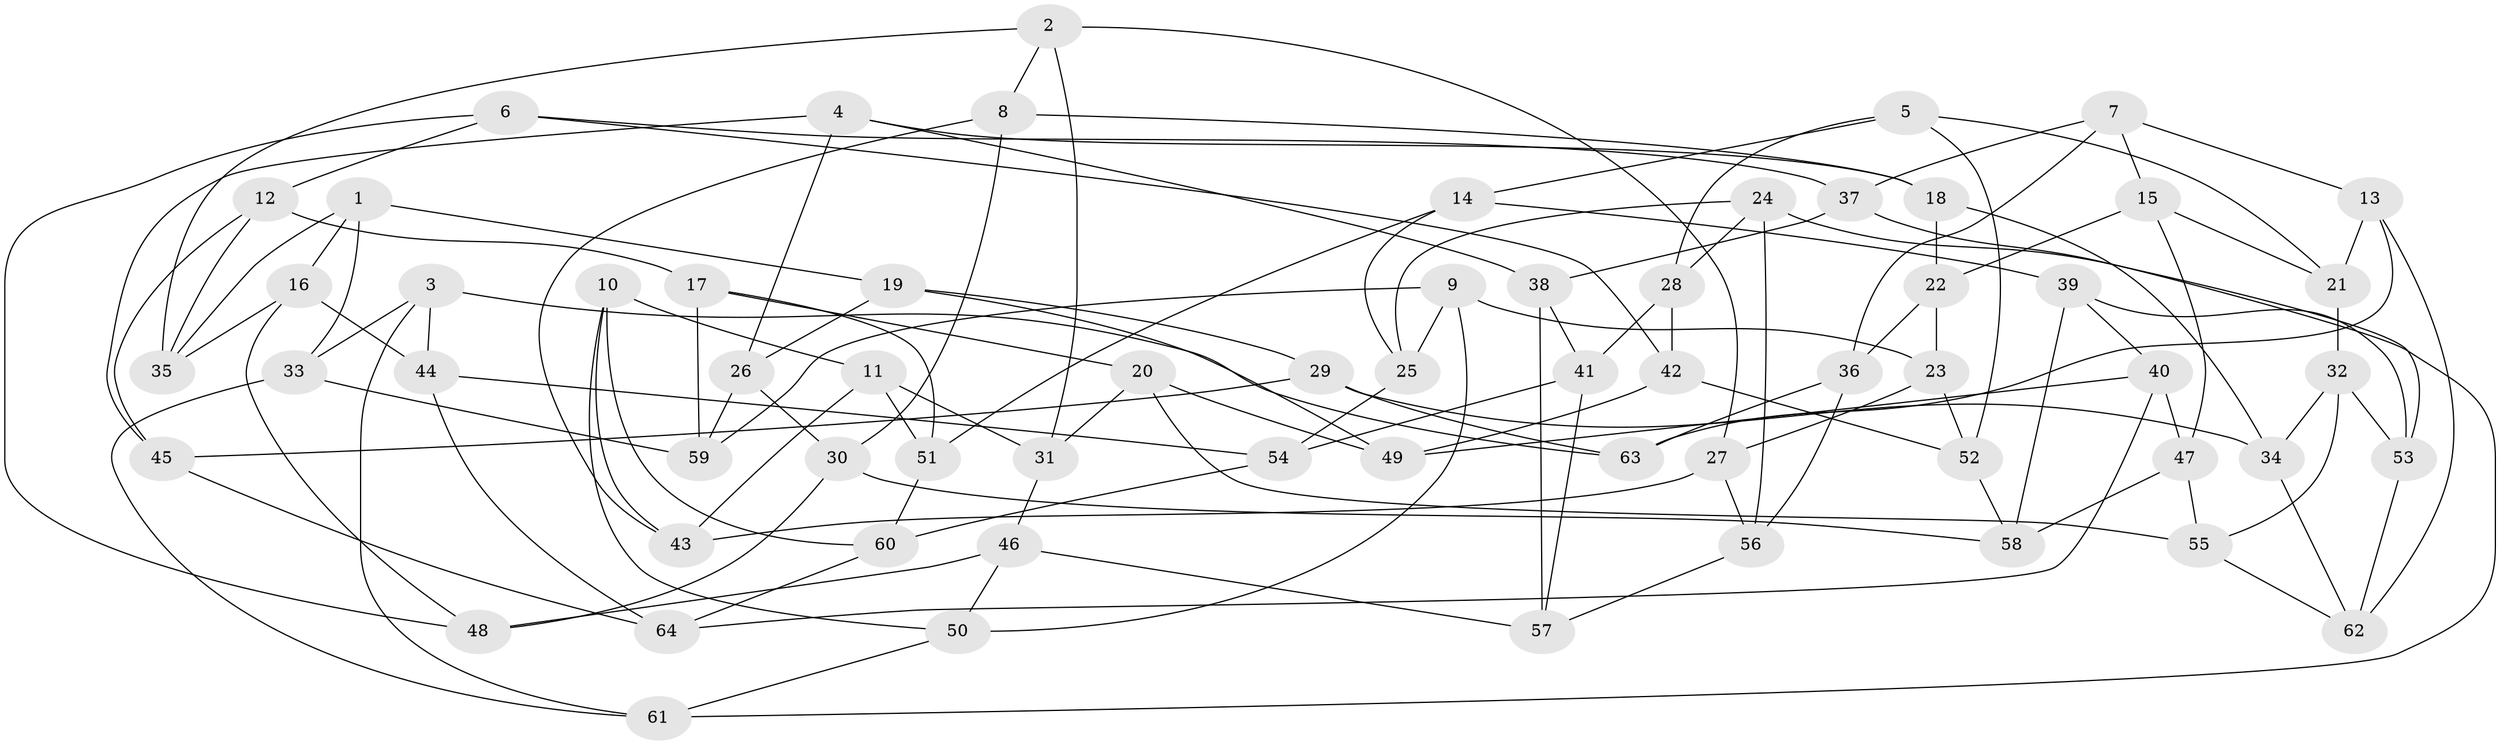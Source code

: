 // Generated by graph-tools (version 1.1) at 2025/38/03/09/25 02:38:07]
// undirected, 64 vertices, 128 edges
graph export_dot {
graph [start="1"]
  node [color=gray90,style=filled];
  1;
  2;
  3;
  4;
  5;
  6;
  7;
  8;
  9;
  10;
  11;
  12;
  13;
  14;
  15;
  16;
  17;
  18;
  19;
  20;
  21;
  22;
  23;
  24;
  25;
  26;
  27;
  28;
  29;
  30;
  31;
  32;
  33;
  34;
  35;
  36;
  37;
  38;
  39;
  40;
  41;
  42;
  43;
  44;
  45;
  46;
  47;
  48;
  49;
  50;
  51;
  52;
  53;
  54;
  55;
  56;
  57;
  58;
  59;
  60;
  61;
  62;
  63;
  64;
  1 -- 16;
  1 -- 35;
  1 -- 19;
  1 -- 33;
  2 -- 27;
  2 -- 8;
  2 -- 35;
  2 -- 31;
  3 -- 61;
  3 -- 33;
  3 -- 63;
  3 -- 44;
  4 -- 38;
  4 -- 18;
  4 -- 26;
  4 -- 45;
  5 -- 28;
  5 -- 52;
  5 -- 21;
  5 -- 14;
  6 -- 42;
  6 -- 12;
  6 -- 48;
  6 -- 37;
  7 -- 13;
  7 -- 37;
  7 -- 15;
  7 -- 36;
  8 -- 18;
  8 -- 30;
  8 -- 43;
  9 -- 59;
  9 -- 50;
  9 -- 25;
  9 -- 23;
  10 -- 43;
  10 -- 11;
  10 -- 60;
  10 -- 50;
  11 -- 43;
  11 -- 51;
  11 -- 31;
  12 -- 17;
  12 -- 45;
  12 -- 35;
  13 -- 62;
  13 -- 21;
  13 -- 63;
  14 -- 51;
  14 -- 25;
  14 -- 39;
  15 -- 21;
  15 -- 47;
  15 -- 22;
  16 -- 48;
  16 -- 44;
  16 -- 35;
  17 -- 51;
  17 -- 20;
  17 -- 59;
  18 -- 22;
  18 -- 34;
  19 -- 49;
  19 -- 29;
  19 -- 26;
  20 -- 55;
  20 -- 49;
  20 -- 31;
  21 -- 32;
  22 -- 23;
  22 -- 36;
  23 -- 52;
  23 -- 27;
  24 -- 25;
  24 -- 56;
  24 -- 28;
  24 -- 61;
  25 -- 54;
  26 -- 30;
  26 -- 59;
  27 -- 56;
  27 -- 43;
  28 -- 41;
  28 -- 42;
  29 -- 63;
  29 -- 34;
  29 -- 45;
  30 -- 58;
  30 -- 48;
  31 -- 46;
  32 -- 55;
  32 -- 34;
  32 -- 53;
  33 -- 61;
  33 -- 59;
  34 -- 62;
  36 -- 63;
  36 -- 56;
  37 -- 38;
  37 -- 53;
  38 -- 57;
  38 -- 41;
  39 -- 53;
  39 -- 58;
  39 -- 40;
  40 -- 49;
  40 -- 64;
  40 -- 47;
  41 -- 57;
  41 -- 54;
  42 -- 52;
  42 -- 49;
  44 -- 64;
  44 -- 54;
  45 -- 64;
  46 -- 48;
  46 -- 57;
  46 -- 50;
  47 -- 58;
  47 -- 55;
  50 -- 61;
  51 -- 60;
  52 -- 58;
  53 -- 62;
  54 -- 60;
  55 -- 62;
  56 -- 57;
  60 -- 64;
}
